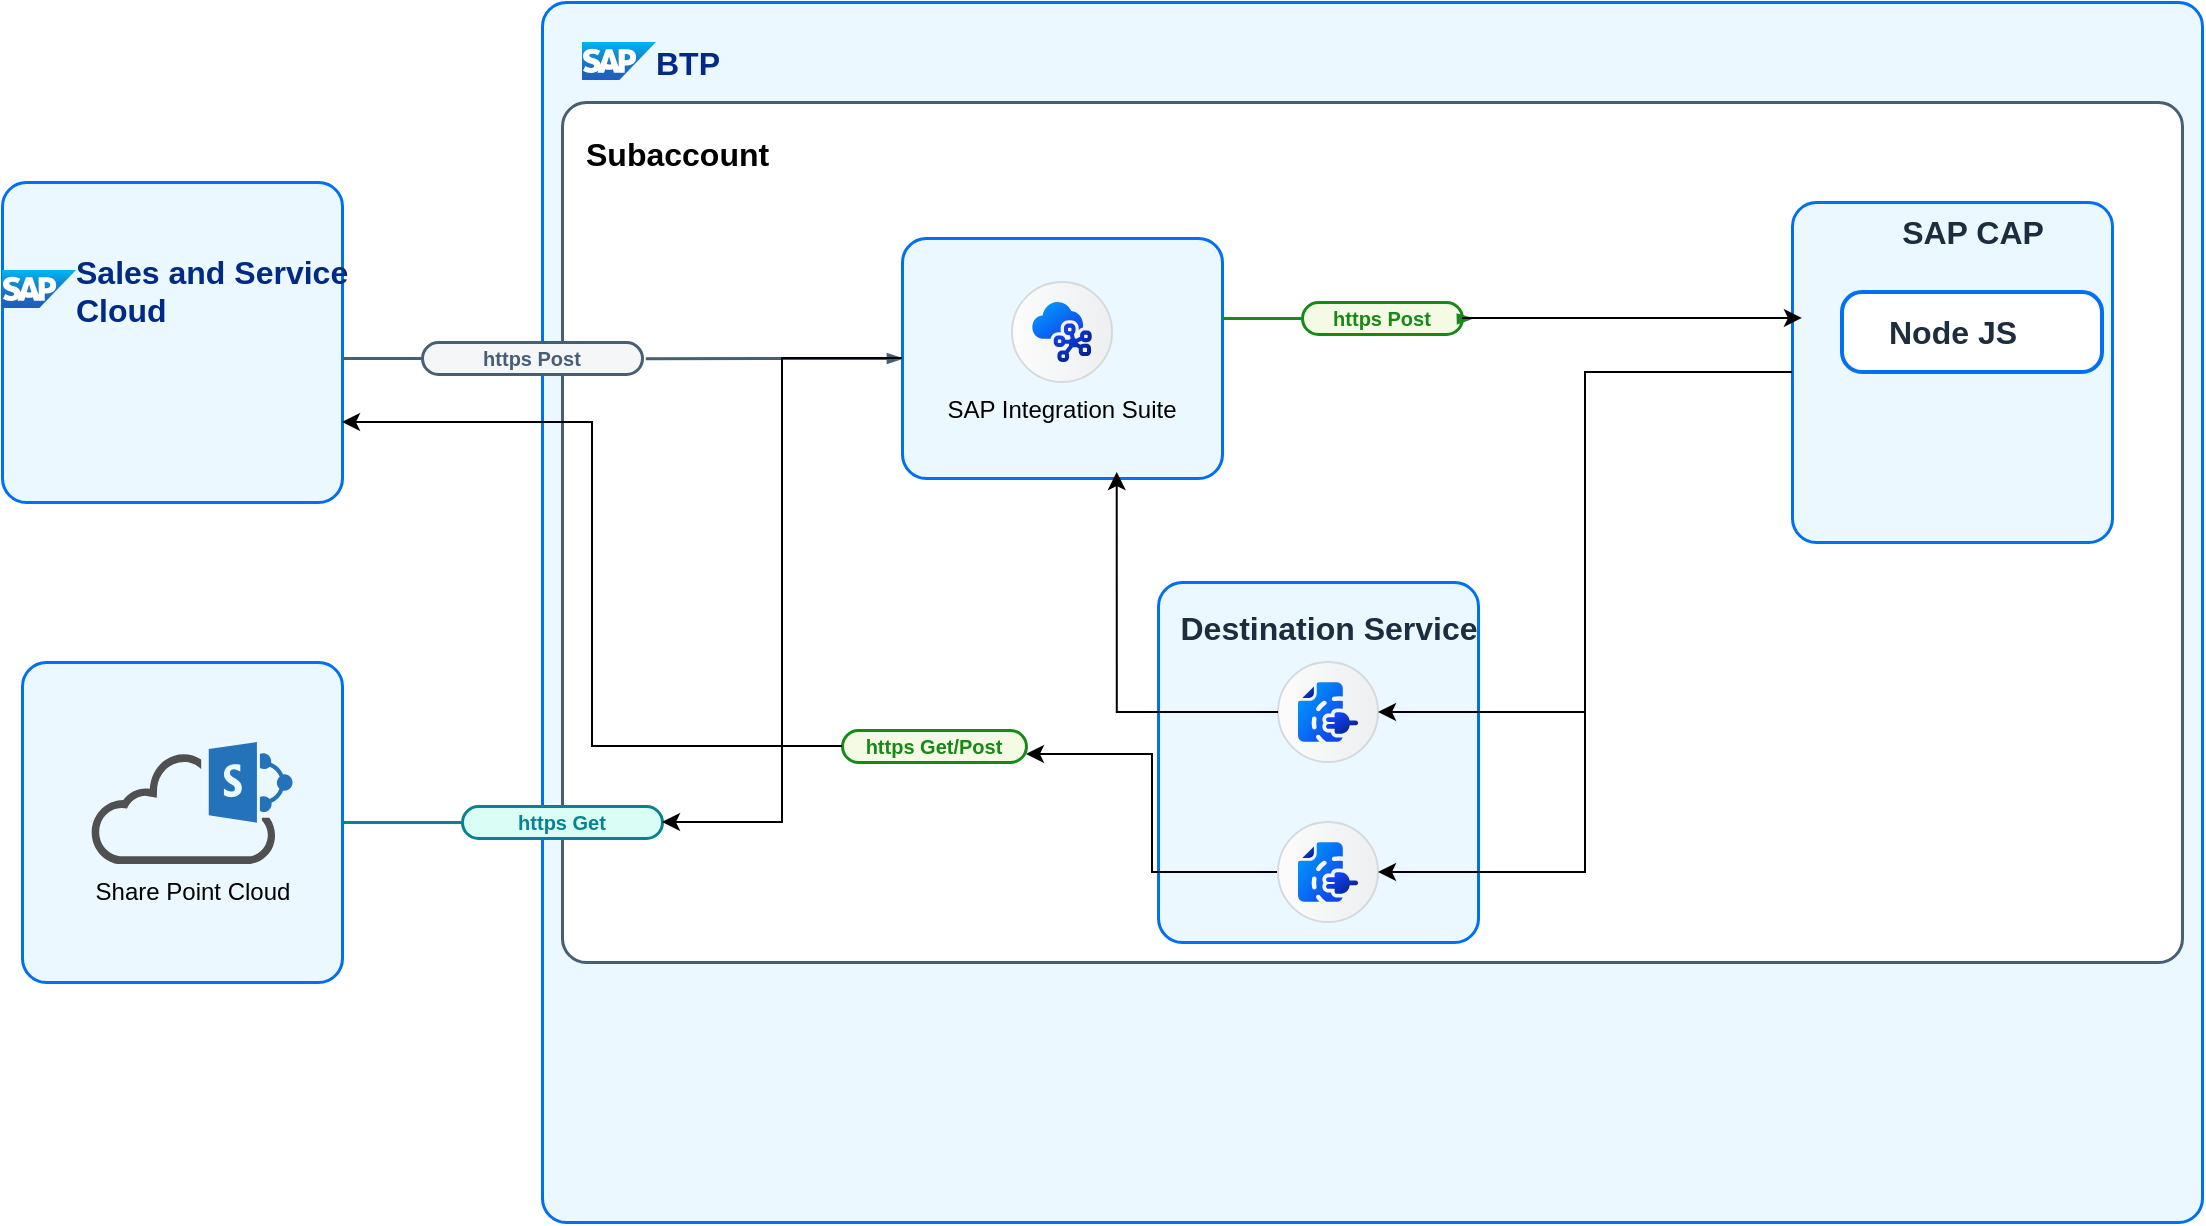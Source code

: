 <mxfile version="26.2.2">
  <diagram name="Page-1" id="Yag0mdinwdJECd6g6KUp">
    <mxGraphModel dx="1976" dy="1744" grid="1" gridSize="10" guides="1" tooltips="1" connect="1" arrows="1" fold="1" page="1" pageScale="1" pageWidth="850" pageHeight="1100" math="0" shadow="0">
      <root>
        <mxCell id="0" />
        <mxCell id="1" parent="0" />
        <mxCell id="W-08lDt5VjioLUpuFYYB-1" value="" style="rounded=1;whiteSpace=wrap;html=1;strokeColor=#0070F2;fillColor=#EBF8FF;arcSize=24;absoluteArcSize=1;imageWidth=64;imageHeight=64;strokeWidth=1.5;" vertex="1" parent="1">
          <mxGeometry x="-50" y="-170" width="830" height="610" as="geometry" />
        </mxCell>
        <mxCell id="W-08lDt5VjioLUpuFYYB-2" value="BTP" style="image;image=img/lib/sap/SAP_Logo.svg;editableCssRules=.*;part=1;verticalLabelPosition=middle;labelBackgroundColor=none;verticalAlign=middle;imageAspect=0;labelPosition=right;align=left;fontSize=16;fontStyle=1;spacingLeft=0;fontColor=#002A86;spacing=0;" vertex="1" parent="W-08lDt5VjioLUpuFYYB-1">
          <mxGeometry width="37" height="19" relative="1" as="geometry">
            <mxPoint x="20" y="20" as="offset" />
          </mxGeometry>
        </mxCell>
        <mxCell id="W-08lDt5VjioLUpuFYYB-3" value="Subaccount&lt;div&gt;&lt;br&gt;&lt;/div&gt;" style="rounded=1;whiteSpace=wrap;html=1;strokeColor=#475E75;fillColor=#ffffff;arcSize=24;absoluteArcSize=1;imageWidth=64;imageHeight=64;strokeWidth=1.5;part=1;verticalAlign=top;align=left;fontSize=16;fontStyle=1;spacingLeft=10;spacingTop=10;" vertex="1" parent="W-08lDt5VjioLUpuFYYB-1">
          <mxGeometry x="10" y="50" width="810" height="430" as="geometry" />
        </mxCell>
        <mxCell id="W-08lDt5VjioLUpuFYYB-20" value="" style="rounded=1;whiteSpace=wrap;html=1;strokeColor=#0070F2;fillColor=#EBF8FF;arcSize=24;absoluteArcSize=1;imageWidth=64;imageHeight=64;strokeWidth=1.5;" vertex="1" parent="W-08lDt5VjioLUpuFYYB-1">
          <mxGeometry x="180" y="118" width="160" height="120" as="geometry" />
        </mxCell>
        <mxCell id="W-08lDt5VjioLUpuFYYB-22" value="SAP Integration Suite" style="shape=mxgraph.sap.icon;labelPosition=center;verticalLabelPosition=bottom;align=center;verticalAlign=top;strokeWidth=1;strokeColor=#D5DADD;fillColor=#EDEFF0;gradientColor=#FCFCFC;gradientDirection=west;aspect=fixed;SAPIcon=SAP_Integration_Suite_-_Cloud_Integration" vertex="1" parent="W-08lDt5VjioLUpuFYYB-1">
          <mxGeometry x="235" y="140" width="50" height="50" as="geometry" />
        </mxCell>
        <mxCell id="W-08lDt5VjioLUpuFYYB-32" value="" style="rounded=1;whiteSpace=wrap;html=1;strokeColor=#0070F2;fillColor=#EBF8FF;arcSize=24;absoluteArcSize=1;imageWidth=64;imageHeight=64;strokeWidth=1.5;" vertex="1" parent="W-08lDt5VjioLUpuFYYB-1">
          <mxGeometry x="625" y="100" width="160" height="170" as="geometry" />
        </mxCell>
        <mxCell id="W-08lDt5VjioLUpuFYYB-48" value="" style="rounded=1;whiteSpace=wrap;html=1;strokeColor=#0070F2;fillColor=#EBF8FF;arcSize=24;absoluteArcSize=1;imageWidth=64;imageHeight=64;strokeWidth=1.5;" vertex="1" parent="W-08lDt5VjioLUpuFYYB-1">
          <mxGeometry x="308.01" y="290" width="160" height="180" as="geometry" />
        </mxCell>
        <mxCell id="W-08lDt5VjioLUpuFYYB-49" value="&lt;font face=&quot;arial&quot; style=&quot;font-size: 16px;&quot;&gt;&lt;b style=&quot;font-size: 16px;&quot;&gt;Destination Service&lt;/b&gt;&lt;/font&gt;" style="text;html=1;align=center;verticalAlign=middle;resizable=0;points=[[0,0.5,0,0,0],[0.5,0,0,0,0],[0.5,1,0,0,0],[1,0.5,0,0,0]];autosize=1;strokeColor=none;fillColor=none;fontSize=12;fontColor=#1D2D3E;fontFamily=Helvetica;" vertex="1" parent="W-08lDt5VjioLUpuFYYB-1">
          <mxGeometry x="308.01" y="298" width="170" height="30" as="geometry" />
        </mxCell>
        <mxCell id="W-08lDt5VjioLUpuFYYB-97" style="edgeStyle=orthogonalEdgeStyle;rounded=0;orthogonalLoop=1;jettySize=auto;html=1;entryX=1;entryY=0.75;entryDx=0;entryDy=0;" edge="1" parent="W-08lDt5VjioLUpuFYYB-1" source="W-08lDt5VjioLUpuFYYB-50" target="W-08lDt5VjioLUpuFYYB-86">
          <mxGeometry relative="1" as="geometry" />
        </mxCell>
        <mxCell id="W-08lDt5VjioLUpuFYYB-50" value="" style="shape=mxgraph.sap.icon;labelPosition=center;verticalLabelPosition=bottom;align=center;verticalAlign=top;strokeWidth=1;strokeColor=#D5DADD;fillColor=#EDEFF0;gradientColor=#FCFCFC;gradientDirection=west;aspect=fixed;SAPIcon=SAP_Destination_service" vertex="1" parent="W-08lDt5VjioLUpuFYYB-1">
          <mxGeometry x="368.01" y="410" width="50" height="50" as="geometry" />
        </mxCell>
        <mxCell id="W-08lDt5VjioLUpuFYYB-54" value="" style="shape=mxgraph.sap.icon;labelPosition=center;verticalLabelPosition=bottom;align=center;verticalAlign=top;strokeWidth=1;strokeColor=#D5DADD;fillColor=#EDEFF0;gradientColor=#FCFCFC;gradientDirection=west;aspect=fixed;SAPIcon=SAP_Destination_service" vertex="1" parent="W-08lDt5VjioLUpuFYYB-1">
          <mxGeometry x="368.01" y="330" width="50" height="50" as="geometry" />
        </mxCell>
        <mxCell id="W-08lDt5VjioLUpuFYYB-57" value="&lt;b style=&quot;font-family: arial; font-size: 16px;&quot;&gt;SAP CAP&lt;/b&gt;" style="text;html=1;align=center;verticalAlign=middle;resizable=0;points=[[0,0.5,0,0,0],[0.5,0,0,0,0],[0.5,1,0,0,0],[1,0.5,0,0,0]];autosize=1;strokeColor=none;fillColor=none;fontSize=12;fontColor=#1D2D3E;fontFamily=Helvetica;" vertex="1" parent="W-08lDt5VjioLUpuFYYB-1">
          <mxGeometry x="670" y="100" width="90" height="30" as="geometry" />
        </mxCell>
        <mxCell id="W-08lDt5VjioLUpuFYYB-58" value="" style="strokeColor=#0070F2;shadow=0;strokeWidth=2;rounded=1;absoluteArcSize=1;arcSize=20;" vertex="1" parent="W-08lDt5VjioLUpuFYYB-1">
          <mxGeometry x="650" y="145" width="130" height="40" as="geometry" />
        </mxCell>
        <mxCell id="W-08lDt5VjioLUpuFYYB-60" value="&lt;font face=&quot;arial&quot; style=&quot;font-size: 16px;&quot;&gt;&lt;b style=&quot;font-size: 16px;&quot;&gt;Node JS&lt;/b&gt;&lt;/font&gt;" style="text;html=1;align=center;verticalAlign=middle;resizable=0;points=[[0,0.5,0,0,0],[0.5,0,0,0,0],[0.5,1,0,0,0],[1,0.5,0,0,0]];autosize=1;strokeColor=none;fillColor=none;fontSize=12;fontColor=#1D2D3E;fontFamily=Helvetica;" vertex="1" parent="W-08lDt5VjioLUpuFYYB-1">
          <mxGeometry x="660" y="150" width="90" height="30" as="geometry" />
        </mxCell>
        <mxCell id="W-08lDt5VjioLUpuFYYB-62" style="edgeStyle=orthogonalEdgeStyle;rounded=0;orthogonalLoop=1;jettySize=auto;html=1;entryX=1;entryY=0.5;entryDx=0;entryDy=0;entryPerimeter=0;" edge="1" parent="W-08lDt5VjioLUpuFYYB-1" source="W-08lDt5VjioLUpuFYYB-32" target="W-08lDt5VjioLUpuFYYB-50">
          <mxGeometry relative="1" as="geometry" />
        </mxCell>
        <mxCell id="W-08lDt5VjioLUpuFYYB-65" style="edgeStyle=orthogonalEdgeStyle;rounded=0;orthogonalLoop=1;jettySize=auto;html=1;entryX=1;entryY=0.5;entryDx=0;entryDy=0;entryPerimeter=0;" edge="1" parent="W-08lDt5VjioLUpuFYYB-1" source="W-08lDt5VjioLUpuFYYB-32" target="W-08lDt5VjioLUpuFYYB-54">
          <mxGeometry relative="1" as="geometry" />
        </mxCell>
        <mxCell id="W-08lDt5VjioLUpuFYYB-66" style="edgeStyle=orthogonalEdgeStyle;rounded=0;orthogonalLoop=1;jettySize=auto;html=1;entryX=0.671;entryY=0.975;entryDx=0;entryDy=0;entryPerimeter=0;" edge="1" parent="W-08lDt5VjioLUpuFYYB-1" source="W-08lDt5VjioLUpuFYYB-54" target="W-08lDt5VjioLUpuFYYB-20">
          <mxGeometry relative="1" as="geometry" />
        </mxCell>
        <mxCell id="W-08lDt5VjioLUpuFYYB-67" value="&lt;p style=&quot;line-height: 114%;&quot;&gt;&lt;font color=&quot;#188918&quot; size=&quot;1&quot;&gt;&lt;b style=&quot;&quot;&gt;https Post&lt;/b&gt;&lt;/font&gt;&lt;/p&gt;" style="rounded=1;whiteSpace=wrap;html=1;arcSize=50;strokeColor=#188918;fillColor=#f5fae5;fontColor=#266f3a;strokeWidth=1.5;" vertex="1" parent="W-08lDt5VjioLUpuFYYB-1">
          <mxGeometry x="380" y="150" width="80" height="16" as="geometry" />
        </mxCell>
        <mxCell id="W-08lDt5VjioLUpuFYYB-68" value="" style="endArrow=none;html=1;rounded=0;entryX=0;entryY=0.5;entryDx=0;entryDy=0;strokeColor=#178b1b;strokeWidth=1.5;" edge="1" target="W-08lDt5VjioLUpuFYYB-67" parent="W-08lDt5VjioLUpuFYYB-1">
          <mxGeometry width="50" height="50" relative="1" as="geometry">
            <mxPoint x="340" y="158" as="sourcePoint" />
            <mxPoint x="400" y="148" as="targetPoint" />
          </mxGeometry>
        </mxCell>
        <mxCell id="W-08lDt5VjioLUpuFYYB-69" value="" style="endArrow=blockThin;html=1;rounded=0;entryX=0;entryY=0.5;entryDx=0;entryDy=0;strokeColor=#178b1b;strokeWidth=1.5;exitX=1.015;exitY=0.505;exitDx=0;exitDy=0;exitPerimeter=0;endFill=1;endSize=4;startSize=4;" edge="1" source="W-08lDt5VjioLUpuFYYB-67" parent="W-08lDt5VjioLUpuFYYB-1">
          <mxGeometry width="50" height="50" relative="1" as="geometry">
            <mxPoint x="425" y="157.95" as="sourcePoint" />
            <mxPoint x="465" y="157.95" as="targetPoint" />
          </mxGeometry>
        </mxCell>
        <mxCell id="W-08lDt5VjioLUpuFYYB-70" style="edgeStyle=orthogonalEdgeStyle;rounded=0;orthogonalLoop=1;jettySize=auto;html=1;entryX=0.031;entryY=0.341;entryDx=0;entryDy=0;entryPerimeter=0;" edge="1" parent="W-08lDt5VjioLUpuFYYB-1" source="W-08lDt5VjioLUpuFYYB-67" target="W-08lDt5VjioLUpuFYYB-32">
          <mxGeometry relative="1" as="geometry" />
        </mxCell>
        <mxCell id="W-08lDt5VjioLUpuFYYB-86" value="&lt;p style=&quot;line-height: 114%;&quot;&gt;&lt;font size=&quot;1&quot; color=&quot;#188918&quot;&gt;&lt;b&gt;https Get/Post&lt;/b&gt;&lt;/font&gt;&lt;/p&gt;" style="rounded=1;whiteSpace=wrap;html=1;arcSize=50;strokeColor=#188918;fillColor=#f5fae5;fontColor=#266f3a;strokeWidth=1.5;" vertex="1" parent="W-08lDt5VjioLUpuFYYB-1">
          <mxGeometry x="150" y="364" width="91.99" height="16" as="geometry" />
        </mxCell>
        <mxCell id="W-08lDt5VjioLUpuFYYB-23" value="" style="rounded=1;whiteSpace=wrap;html=1;strokeColor=#0070F2;fillColor=#EBF8FF;arcSize=24;absoluteArcSize=1;imageWidth=64;imageHeight=64;strokeWidth=1.5;" vertex="1" parent="1">
          <mxGeometry x="-320" y="-80" width="170" height="160" as="geometry" />
        </mxCell>
        <mxCell id="W-08lDt5VjioLUpuFYYB-25" value="&lt;p style=&quot;line-height: 114%;&quot;&gt;&lt;font color=&quot;#475f75&quot; size=&quot;1&quot;&gt;&lt;b style=&quot;&quot;&gt;https Post&lt;/b&gt;&lt;/font&gt;&lt;/p&gt;" style="rounded=1;whiteSpace=wrap;html=1;arcSize=50;strokeColor=#475f75;fillColor=#f5f6f7;fontColor=#266f3a;strokeWidth=1.5;" vertex="1" parent="1">
          <mxGeometry x="-110" width="110" height="16" as="geometry" />
        </mxCell>
        <mxCell id="W-08lDt5VjioLUpuFYYB-26" value="" style="endArrow=none;html=1;rounded=0;entryX=0;entryY=0.5;entryDx=0;entryDy=0;strokeColor=#475f75;strokeWidth=1.5;" edge="1" target="W-08lDt5VjioLUpuFYYB-25" parent="1">
          <mxGeometry width="50" height="50" relative="1" as="geometry">
            <mxPoint x="-150" y="8" as="sourcePoint" />
            <mxPoint x="-90" y="-2" as="targetPoint" />
          </mxGeometry>
        </mxCell>
        <mxCell id="W-08lDt5VjioLUpuFYYB-27" value="" style="endArrow=blockThin;html=1;rounded=0;strokeColor=#475f75;strokeWidth=1.5;exitX=1.015;exitY=0.505;exitDx=0;exitDy=0;exitPerimeter=0;endFill=1;endSize=4;startSize=4;" edge="1" source="W-08lDt5VjioLUpuFYYB-25" parent="1" target="W-08lDt5VjioLUpuFYYB-20">
          <mxGeometry width="50" height="50" relative="1" as="geometry">
            <mxPoint x="-65" y="7.95" as="sourcePoint" />
            <mxPoint x="-25" y="7.95" as="targetPoint" />
          </mxGeometry>
        </mxCell>
        <mxCell id="W-08lDt5VjioLUpuFYYB-31" value="Sales and Service&#xa;Cloud" style="image;image=img/lib/sap/SAP_Logo.svg;editableCssRules=.*;verticalLabelPosition=middle;labelBackgroundColor=none;verticalAlign=middle;imageAspect=0;labelPosition=right;align=left;fontSize=16;fontStyle=1;spacingLeft=0;fontColor=#002A86;spacing=0;" vertex="1" parent="1">
          <mxGeometry x="-320" y="-36" width="37" height="19" as="geometry" />
        </mxCell>
        <mxCell id="W-08lDt5VjioLUpuFYYB-38" value="" style="rounded=1;whiteSpace=wrap;html=1;strokeColor=#0070F2;fillColor=#EBF8FF;arcSize=24;absoluteArcSize=1;imageWidth=64;imageHeight=64;strokeWidth=1.5;" vertex="1" parent="1">
          <mxGeometry x="-310" y="160" width="160" height="160" as="geometry" />
        </mxCell>
        <mxCell id="W-08lDt5VjioLUpuFYYB-36" value="Share Point Cloud" style="sketch=0;pointerEvents=1;shadow=0;dashed=0;html=1;strokeColor=none;fillColor=#505050;labelPosition=center;verticalLabelPosition=bottom;outlineConnect=0;verticalAlign=top;align=center;shape=mxgraph.office.clouds.cloud_sharepoint;" vertex="1" parent="1">
          <mxGeometry x="-275.5" y="200" width="101" height="61" as="geometry" />
        </mxCell>
        <mxCell id="W-08lDt5VjioLUpuFYYB-39" value="&lt;p style=&quot;line-height: 114%;&quot;&gt;&lt;font color=&quot;#07838f&quot; size=&quot;1&quot;&gt;&lt;b style=&quot;&quot;&gt;https Get&lt;/b&gt;&lt;/font&gt;&lt;/p&gt;" style="rounded=1;whiteSpace=wrap;html=1;arcSize=50;strokeColor=#07838f;fillColor=#dafdf5;fontColor=#266f3a;strokeWidth=1.5;" vertex="1" parent="1">
          <mxGeometry x="-90" y="232" width="100" height="16" as="geometry" />
        </mxCell>
        <mxCell id="W-08lDt5VjioLUpuFYYB-40" value="" style="endArrow=none;html=1;rounded=0;entryX=0;entryY=0.5;entryDx=0;entryDy=0;strokeColor=#07838f;strokeWidth=1.5;" edge="1" target="W-08lDt5VjioLUpuFYYB-39" parent="1">
          <mxGeometry width="50" height="50" relative="1" as="geometry">
            <mxPoint x="-130" y="240" as="sourcePoint" />
            <mxPoint x="-70" y="230" as="targetPoint" />
            <Array as="points">
              <mxPoint x="-150" y="240" />
            </Array>
          </mxGeometry>
        </mxCell>
        <mxCell id="W-08lDt5VjioLUpuFYYB-74" style="edgeStyle=orthogonalEdgeStyle;rounded=0;orthogonalLoop=1;jettySize=auto;html=1;entryX=1;entryY=0.5;entryDx=0;entryDy=0;" edge="1" parent="1" source="W-08lDt5VjioLUpuFYYB-20" target="W-08lDt5VjioLUpuFYYB-39">
          <mxGeometry relative="1" as="geometry" />
        </mxCell>
        <mxCell id="W-08lDt5VjioLUpuFYYB-95" style="edgeStyle=orthogonalEdgeStyle;rounded=0;orthogonalLoop=1;jettySize=auto;html=1;entryX=1;entryY=0.75;entryDx=0;entryDy=0;" edge="1" parent="1" source="W-08lDt5VjioLUpuFYYB-86" target="W-08lDt5VjioLUpuFYYB-23">
          <mxGeometry relative="1" as="geometry" />
        </mxCell>
      </root>
    </mxGraphModel>
  </diagram>
</mxfile>

